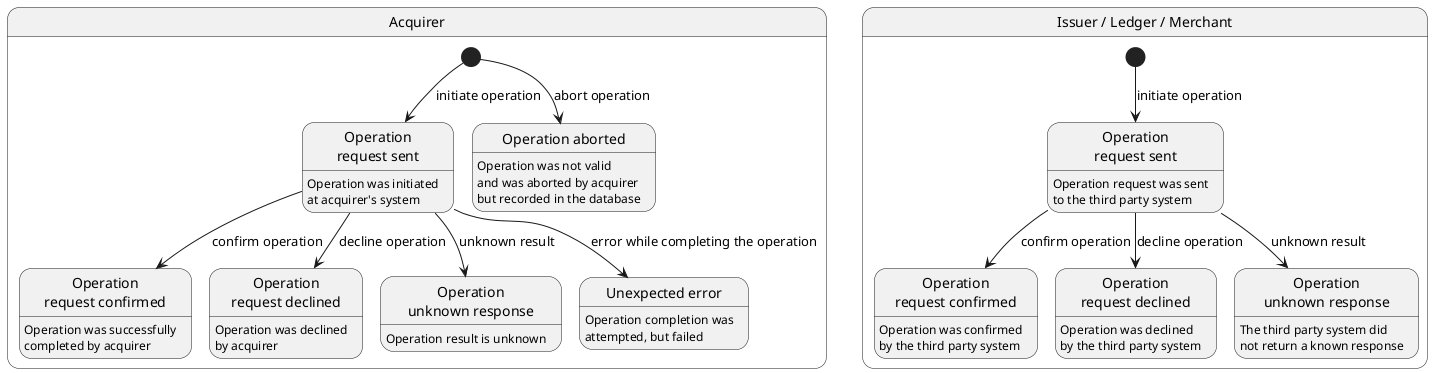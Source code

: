 @startuml txStates

state Acquirer {
    state "Operation\nrequest sent" as acq1
    state "Operation\nrequest confirmed" as acq2
    state "Operation\nrequest declined" as acq3
    state "Operation\nunknown response" as acq4
    state "Operation aborted" as acq5
    state "Unexpected error" as acq6

    acq1: Operation was initiated
    acq1: at acquirer's system

    acq2: Operation was successfully
    acq2: completed by acquirer

    acq3: Operation was declined
    acq3: by acquirer

    acq4: Operation result is unknown

    acq5: Operation was not valid
    acq5: and was aborted by acquirer
    acq5: but recorded in the database

    acq6: Operation completion was
    acq6: attempted, but failed

    [*] --> acq1 : initiate operation
    [*] --> acq5 : abort operation
    acq1 --> acq2 : confirm operation
    acq1 --> acq3 : decline operation
    acq1 --> acq6 : error while completing the operation
    acq1 --> acq4 : unknown result
}
state "Issuer / Ledger / Merchant" as issuer {
    state "Operation\nrequest sent" as iss1
    iss1: Operation request was sent
    iss1: to the third party system

    state "Operation\nrequest confirmed" as iss2
    iss2: Operation was confirmed
    iss2: by the third party system

    state "Operation\nrequest declined" as iss3
    iss3: Operation was declined
    iss3: by the third party system

    state "Operation\nunknown response" as iss4
    iss4: The third party system did
    iss4: not return a known response

    [*] --> iss1 : initiate operation
    iss1 --> iss2 : confirm operation
    iss1 --> iss3 : decline operation
    iss1 --> iss4 : unknown result
}
@enduml